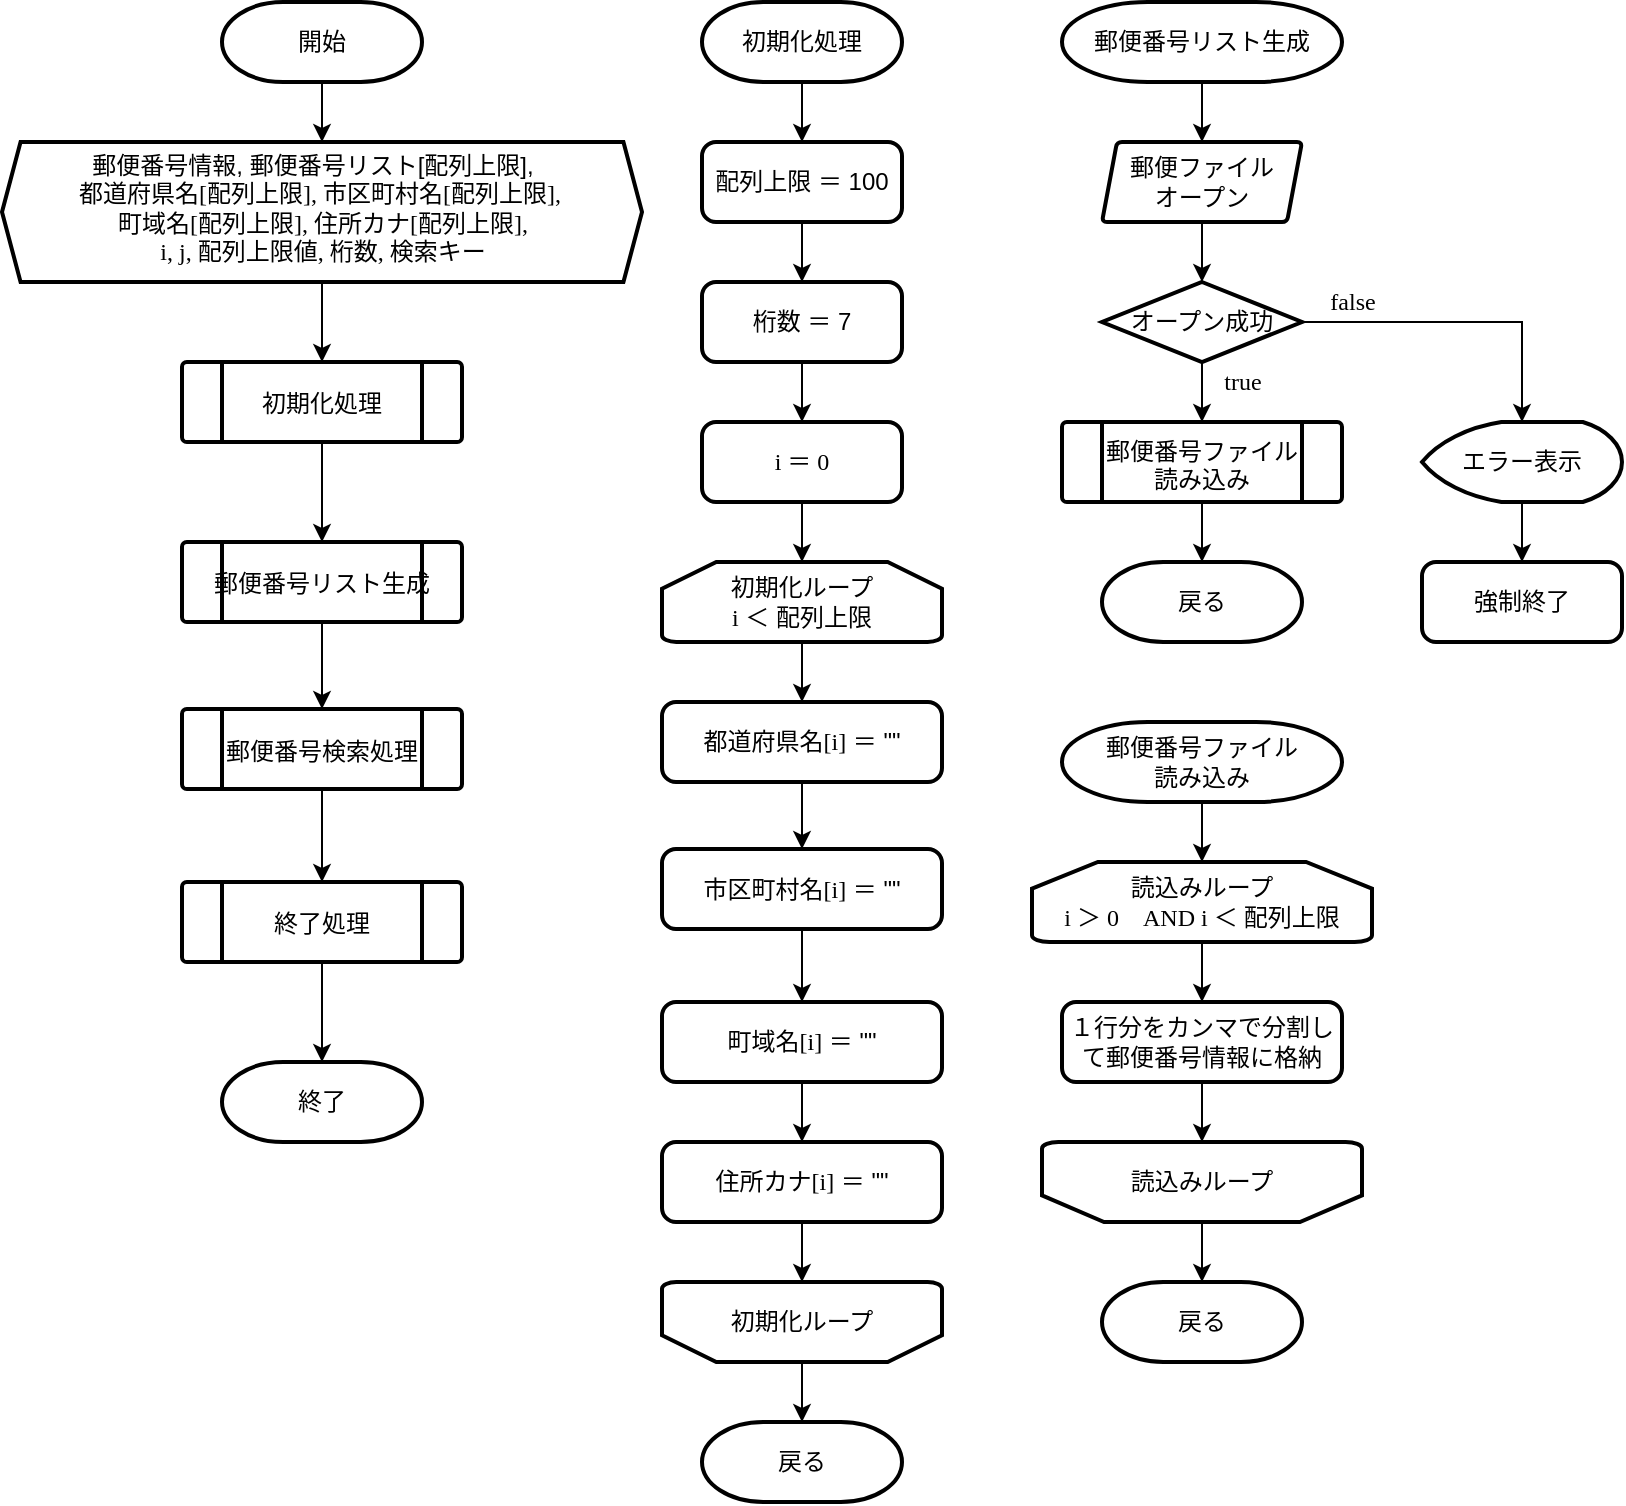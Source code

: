 <mxfile version="19.0.3" type="device" pages="2"><diagram id="S3SKfArpQaybx_oKeuju" name="42_findZIPcode_1"><mxGraphModel dx="1422" dy="865" grid="1" gridSize="10" guides="1" tooltips="1" connect="1" arrows="1" fold="1" page="1" pageScale="1" pageWidth="1169" pageHeight="827" math="0" shadow="0"><root><mxCell id="0"/><mxCell id="1" parent="0"/><mxCell id="yP7yYENtxyKzOOwDAvJY-1" value="" style="edgeStyle=orthogonalEdgeStyle;rounded=0;orthogonalLoop=1;jettySize=auto;html=1;" parent="1" source="yP7yYENtxyKzOOwDAvJY-2" target="yP7yYENtxyKzOOwDAvJY-4" edge="1"><mxGeometry relative="1" as="geometry"/></mxCell><mxCell id="yP7yYENtxyKzOOwDAvJY-2" value="開始" style="strokeWidth=2;html=1;shape=mxgraph.flowchart.terminator;whiteSpace=wrap;" parent="1" vertex="1"><mxGeometry x="190" y="40" width="100" height="40" as="geometry"/></mxCell><mxCell id="yP7yYENtxyKzOOwDAvJY-14" value="" style="edgeStyle=orthogonalEdgeStyle;rounded=0;orthogonalLoop=1;jettySize=auto;html=1;fontFamily=Lucida Console;" parent="1" source="yP7yYENtxyKzOOwDAvJY-4" target="yP7yYENtxyKzOOwDAvJY-6" edge="1"><mxGeometry relative="1" as="geometry"/></mxCell><mxCell id="yP7yYENtxyKzOOwDAvJY-4" value="郵便番号情報, 郵便番号リスト[配列上限],&amp;nbsp; &amp;nbsp;&lt;br&gt;都道府県名&lt;font face=&quot;Lucida Console&quot;&gt;[配列上限], 市区町村名[配列上限],&amp;nbsp;&lt;br&gt;&lt;/font&gt;町域名&lt;font face=&quot;Lucida Console&quot;&gt;[配列上限],&amp;nbsp;住所カナ[配列上限], &lt;br&gt;i, j, 配列上限値, 桁数, 検索キー&lt;br&gt;&lt;br&gt;&lt;br&gt;&lt;/font&gt;" style="verticalLabelPosition=bottom;verticalAlign=top;html=1;shape=hexagon;perimeter=hexagonPerimeter2;arcSize=6;size=0.029;spacingTop=-72;strokeWidth=2;" parent="1" vertex="1"><mxGeometry x="80" y="110" width="320" height="70" as="geometry"/></mxCell><mxCell id="yP7yYENtxyKzOOwDAvJY-15" value="" style="edgeStyle=orthogonalEdgeStyle;rounded=0;orthogonalLoop=1;jettySize=auto;html=1;fontFamily=Lucida Console;" parent="1" source="yP7yYENtxyKzOOwDAvJY-6" target="yP7yYENtxyKzOOwDAvJY-11" edge="1"><mxGeometry relative="1" as="geometry"/></mxCell><mxCell id="yP7yYENtxyKzOOwDAvJY-6" value="初期化処理" style="verticalLabelPosition=bottom;verticalAlign=top;html=1;shape=process;whiteSpace=wrap;rounded=1;size=0.14;arcSize=6;spacingTop=-33;strokeWidth=2;" parent="1" vertex="1"><mxGeometry x="170" y="220" width="140" height="40" as="geometry"/></mxCell><mxCell id="yP7yYENtxyKzOOwDAvJY-7" value="終了" style="strokeWidth=2;html=1;shape=mxgraph.flowchart.terminator;whiteSpace=wrap;" parent="1" vertex="1"><mxGeometry x="190" y="570" width="100" height="40" as="geometry"/></mxCell><mxCell id="yP7yYENtxyKzOOwDAvJY-18" value="" style="edgeStyle=orthogonalEdgeStyle;rounded=0;orthogonalLoop=1;jettySize=auto;html=1;fontFamily=Lucida Console;" parent="1" source="yP7yYENtxyKzOOwDAvJY-9" target="yP7yYENtxyKzOOwDAvJY-7" edge="1"><mxGeometry relative="1" as="geometry"/></mxCell><mxCell id="yP7yYENtxyKzOOwDAvJY-9" value="終了処理" style="verticalLabelPosition=bottom;verticalAlign=top;html=1;shape=process;whiteSpace=wrap;rounded=1;size=0.14;arcSize=6;spacingTop=-33;strokeWidth=2;" parent="1" vertex="1"><mxGeometry x="170" y="480" width="140" height="40" as="geometry"/></mxCell><mxCell id="yP7yYENtxyKzOOwDAvJY-16" value="" style="edgeStyle=orthogonalEdgeStyle;rounded=0;orthogonalLoop=1;jettySize=auto;html=1;fontFamily=Lucida Console;" parent="1" source="yP7yYENtxyKzOOwDAvJY-11" target="yP7yYENtxyKzOOwDAvJY-12" edge="1"><mxGeometry relative="1" as="geometry"/></mxCell><mxCell id="yP7yYENtxyKzOOwDAvJY-11" value="郵便番号リスト生成" style="verticalLabelPosition=bottom;verticalAlign=top;html=1;shape=process;whiteSpace=wrap;rounded=1;size=0.14;arcSize=6;spacingTop=-33;strokeWidth=2;" parent="1" vertex="1"><mxGeometry x="170" y="310" width="140" height="40" as="geometry"/></mxCell><mxCell id="yP7yYENtxyKzOOwDAvJY-17" value="" style="edgeStyle=orthogonalEdgeStyle;rounded=0;orthogonalLoop=1;jettySize=auto;html=1;fontFamily=Lucida Console;" parent="1" source="yP7yYENtxyKzOOwDAvJY-12" target="yP7yYENtxyKzOOwDAvJY-9" edge="1"><mxGeometry relative="1" as="geometry"/></mxCell><mxCell id="yP7yYENtxyKzOOwDAvJY-12" value="郵便番号検索処理" style="verticalLabelPosition=bottom;verticalAlign=top;html=1;shape=process;whiteSpace=wrap;rounded=1;size=0.14;arcSize=6;spacingTop=-33;strokeWidth=2;" parent="1" vertex="1"><mxGeometry x="170" y="393.5" width="140" height="40" as="geometry"/></mxCell><mxCell id="XFPXb5_X1I16_UNLCFkq-2" value="" style="edgeStyle=orthogonalEdgeStyle;rounded=0;orthogonalLoop=1;jettySize=auto;html=1;fontFamily=Lucida Console;" parent="1" source="yP7yYENtxyKzOOwDAvJY-19" target="XFPXb5_X1I16_UNLCFkq-1" edge="1"><mxGeometry relative="1" as="geometry"/></mxCell><mxCell id="yP7yYENtxyKzOOwDAvJY-19" value="配列上限 ＝ 100" style="rounded=1;whiteSpace=wrap;html=1;absoluteArcSize=1;arcSize=14;strokeWidth=2;" parent="1" vertex="1"><mxGeometry x="430" y="110" width="100" height="40" as="geometry"/></mxCell><mxCell id="yP7yYENtxyKzOOwDAvJY-30" value="" style="edgeStyle=orthogonalEdgeStyle;rounded=0;orthogonalLoop=1;jettySize=auto;html=1;fontFamily=Lucida Console;" parent="1" source="yP7yYENtxyKzOOwDAvJY-20" target="yP7yYENtxyKzOOwDAvJY-19" edge="1"><mxGeometry relative="1" as="geometry"/></mxCell><mxCell id="yP7yYENtxyKzOOwDAvJY-20" value="初期化処理" style="strokeWidth=2;html=1;shape=mxgraph.flowchart.terminator;whiteSpace=wrap;" parent="1" vertex="1"><mxGeometry x="430" y="40" width="100" height="40" as="geometry"/></mxCell><mxCell id="yP7yYENtxyKzOOwDAvJY-33" value="" style="edgeStyle=orthogonalEdgeStyle;rounded=0;orthogonalLoop=1;jettySize=auto;html=1;fontFamily=Lucida Console;" parent="1" source="yP7yYENtxyKzOOwDAvJY-22" target="yP7yYENtxyKzOOwDAvJY-24" edge="1"><mxGeometry relative="1" as="geometry"/></mxCell><mxCell id="yP7yYENtxyKzOOwDAvJY-22" value="&lt;span style=&quot;background-color: initial;&quot;&gt;初期化ループ&lt;br&gt;&lt;font face=&quot;Lucida Console&quot;&gt;i&lt;/font&gt; ＜ 配列上限&lt;br&gt;&lt;/span&gt;" style="strokeWidth=2;html=1;shape=mxgraph.flowchart.loop_limit;whiteSpace=wrap;" parent="1" vertex="1"><mxGeometry x="410" y="320" width="140" height="40" as="geometry"/></mxCell><mxCell id="yP7yYENtxyKzOOwDAvJY-32" value="" style="edgeStyle=orthogonalEdgeStyle;rounded=0;orthogonalLoop=1;jettySize=auto;html=1;fontFamily=Lucida Console;" parent="1" source="yP7yYENtxyKzOOwDAvJY-23" target="yP7yYENtxyKzOOwDAvJY-22" edge="1"><mxGeometry relative="1" as="geometry"/></mxCell><mxCell id="yP7yYENtxyKzOOwDAvJY-23" value="&lt;font face=&quot;Lucida Console&quot;&gt;i ＝ 0&lt;/font&gt;" style="rounded=1;whiteSpace=wrap;html=1;absoluteArcSize=1;arcSize=14;strokeWidth=2;" parent="1" vertex="1"><mxGeometry x="430" y="250" width="100" height="40" as="geometry"/></mxCell><mxCell id="yP7yYENtxyKzOOwDAvJY-34" value="" style="edgeStyle=orthogonalEdgeStyle;rounded=0;orthogonalLoop=1;jettySize=auto;html=1;fontFamily=Lucida Console;" parent="1" source="yP7yYENtxyKzOOwDAvJY-24" target="yP7yYENtxyKzOOwDAvJY-25" edge="1"><mxGeometry relative="1" as="geometry"/></mxCell><mxCell id="yP7yYENtxyKzOOwDAvJY-24" value="都道府県名&lt;font face=&quot;Lucida Console&quot;&gt;[i]&lt;/font&gt; ＝ &quot;&quot;" style="rounded=1;whiteSpace=wrap;html=1;absoluteArcSize=1;arcSize=14;strokeWidth=2;" parent="1" vertex="1"><mxGeometry x="410" y="390" width="140" height="40" as="geometry"/></mxCell><mxCell id="yP7yYENtxyKzOOwDAvJY-35" value="" style="edgeStyle=orthogonalEdgeStyle;rounded=0;orthogonalLoop=1;jettySize=auto;html=1;fontFamily=Lucida Console;" parent="1" source="yP7yYENtxyKzOOwDAvJY-25" target="yP7yYENtxyKzOOwDAvJY-26" edge="1"><mxGeometry relative="1" as="geometry"/></mxCell><mxCell id="yP7yYENtxyKzOOwDAvJY-25" value="市区町村名&lt;font face=&quot;Lucida Console&quot;&gt;[i]&lt;/font&gt; ＝ &quot;&quot;" style="rounded=1;whiteSpace=wrap;html=1;absoluteArcSize=1;arcSize=14;strokeWidth=2;" parent="1" vertex="1"><mxGeometry x="410" y="463.5" width="140" height="40" as="geometry"/></mxCell><mxCell id="yP7yYENtxyKzOOwDAvJY-59" style="edgeStyle=orthogonalEdgeStyle;rounded=0;orthogonalLoop=1;jettySize=auto;html=1;entryX=0.5;entryY=0;entryDx=0;entryDy=0;fontFamily=Lucida Console;" parent="1" source="yP7yYENtxyKzOOwDAvJY-26" target="yP7yYENtxyKzOOwDAvJY-27" edge="1"><mxGeometry relative="1" as="geometry"/></mxCell><mxCell id="yP7yYENtxyKzOOwDAvJY-26" value="町域名&lt;font face=&quot;Lucida Console&quot;&gt;[i]&lt;/font&gt; ＝ &quot;&quot;" style="rounded=1;whiteSpace=wrap;html=1;absoluteArcSize=1;arcSize=14;strokeWidth=2;" parent="1" vertex="1"><mxGeometry x="410" y="540" width="140" height="40" as="geometry"/></mxCell><mxCell id="yP7yYENtxyKzOOwDAvJY-37" value="" style="edgeStyle=orthogonalEdgeStyle;rounded=0;orthogonalLoop=1;jettySize=auto;html=1;fontFamily=Lucida Console;" parent="1" source="yP7yYENtxyKzOOwDAvJY-27" target="yP7yYENtxyKzOOwDAvJY-28" edge="1"><mxGeometry relative="1" as="geometry"/></mxCell><mxCell id="yP7yYENtxyKzOOwDAvJY-27" value="住所カナ&lt;font face=&quot;Lucida Console&quot;&gt;[i]&lt;/font&gt; ＝ &quot;&quot;" style="rounded=1;whiteSpace=wrap;html=1;absoluteArcSize=1;arcSize=14;strokeWidth=2;" parent="1" vertex="1"><mxGeometry x="410" y="610" width="140" height="40" as="geometry"/></mxCell><mxCell id="yP7yYENtxyKzOOwDAvJY-38" value="" style="edgeStyle=orthogonalEdgeStyle;rounded=0;orthogonalLoop=1;jettySize=auto;html=1;fontFamily=Lucida Console;" parent="1" source="yP7yYENtxyKzOOwDAvJY-28" target="yP7yYENtxyKzOOwDAvJY-29" edge="1"><mxGeometry relative="1" as="geometry"/></mxCell><mxCell id="yP7yYENtxyKzOOwDAvJY-28" value="&lt;span style=&quot;background-color: initial;&quot;&gt;初期化ループ&lt;br&gt;&lt;/span&gt;" style="strokeWidth=2;html=1;shape=mxgraph.flowchart.loop_limit;whiteSpace=wrap;flipV=1;" parent="1" vertex="1"><mxGeometry x="410" y="680" width="140" height="40" as="geometry"/></mxCell><mxCell id="yP7yYENtxyKzOOwDAvJY-29" value="戻る" style="strokeWidth=2;html=1;shape=mxgraph.flowchart.terminator;whiteSpace=wrap;" parent="1" vertex="1"><mxGeometry x="430" y="750" width="100" height="40" as="geometry"/></mxCell><mxCell id="yP7yYENtxyKzOOwDAvJY-78" value="" style="edgeStyle=orthogonalEdgeStyle;rounded=0;orthogonalLoop=1;jettySize=auto;html=1;fontFamily=Lucida Console;" parent="1" source="yP7yYENtxyKzOOwDAvJY-39" target="yP7yYENtxyKzOOwDAvJY-77" edge="1"><mxGeometry relative="1" as="geometry"/></mxCell><mxCell id="yP7yYENtxyKzOOwDAvJY-39" value="郵便番号リスト生成" style="strokeWidth=2;html=1;shape=mxgraph.flowchart.terminator;whiteSpace=wrap;" parent="1" vertex="1"><mxGeometry x="610" y="40" width="140" height="40" as="geometry"/></mxCell><mxCell id="yP7yYENtxyKzOOwDAvJY-47" value="" style="edgeStyle=orthogonalEdgeStyle;rounded=0;orthogonalLoop=1;jettySize=auto;html=1;fontFamily=Lucida Console;" parent="1" source="yP7yYENtxyKzOOwDAvJY-41" target="yP7yYENtxyKzOOwDAvJY-43" edge="1"><mxGeometry relative="1" as="geometry"><Array as="points"><mxPoint x="680" y="220"/><mxPoint x="680" y="220"/></Array></mxGeometry></mxCell><mxCell id="yP7yYENtxyKzOOwDAvJY-51" style="edgeStyle=orthogonalEdgeStyle;rounded=0;orthogonalLoop=1;jettySize=auto;html=1;entryX=0.5;entryY=0;entryDx=0;entryDy=0;entryPerimeter=0;fontFamily=Lucida Console;" parent="1" source="yP7yYENtxyKzOOwDAvJY-41" target="yP7yYENtxyKzOOwDAvJY-50" edge="1"><mxGeometry relative="1" as="geometry"/></mxCell><mxCell id="yP7yYENtxyKzOOwDAvJY-41" value="オープン成功" style="strokeWidth=2;html=1;shape=mxgraph.flowchart.decision;whiteSpace=wrap;fontFamily=Lucida Console;" parent="1" vertex="1"><mxGeometry x="630" y="180" width="100" height="40" as="geometry"/></mxCell><mxCell id="yP7yYENtxyKzOOwDAvJY-43" value="郵便番号ファイル&lt;br&gt;読み込み" style="verticalLabelPosition=bottom;verticalAlign=top;html=1;shape=process;whiteSpace=wrap;rounded=1;size=0.14;arcSize=6;spacingTop=-39;strokeWidth=2;" parent="1" vertex="1"><mxGeometry x="610" y="250" width="140" height="40" as="geometry"/></mxCell><mxCell id="yP7yYENtxyKzOOwDAvJY-48" value="true" style="text;html=1;align=center;verticalAlign=middle;resizable=0;points=[];autosize=1;strokeColor=none;fillColor=none;fontFamily=Lucida Console;" parent="1" vertex="1"><mxGeometry x="680" y="220" width="40" height="20" as="geometry"/></mxCell><mxCell id="yP7yYENtxyKzOOwDAvJY-54" value="" style="edgeStyle=orthogonalEdgeStyle;rounded=0;orthogonalLoop=1;jettySize=auto;html=1;fontFamily=Lucida Console;" parent="1" source="yP7yYENtxyKzOOwDAvJY-50" target="yP7yYENtxyKzOOwDAvJY-53" edge="1"><mxGeometry relative="1" as="geometry"/></mxCell><mxCell id="yP7yYENtxyKzOOwDAvJY-50" value="エラー表示" style="strokeWidth=2;html=1;shape=mxgraph.flowchart.display;whiteSpace=wrap;fontFamily=Lucida Console;" parent="1" vertex="1"><mxGeometry x="790" y="250" width="100" height="40" as="geometry"/></mxCell><mxCell id="yP7yYENtxyKzOOwDAvJY-52" value="false" style="text;html=1;align=center;verticalAlign=middle;resizable=0;points=[];autosize=1;strokeColor=none;fillColor=none;fontFamily=Lucida Console;" parent="1" vertex="1"><mxGeometry x="730" y="180" width="50" height="20" as="geometry"/></mxCell><mxCell id="yP7yYENtxyKzOOwDAvJY-53" value="強制終了" style="rounded=1;whiteSpace=wrap;html=1;absoluteArcSize=1;arcSize=14;strokeWidth=2;" parent="1" vertex="1"><mxGeometry x="790" y="320" width="100" height="40" as="geometry"/></mxCell><mxCell id="yP7yYENtxyKzOOwDAvJY-64" value="" style="edgeStyle=orthogonalEdgeStyle;rounded=0;orthogonalLoop=1;jettySize=auto;html=1;fontFamily=Lucida Console;exitX=0.5;exitY=1;exitDx=0;exitDy=0;" parent="1" source="yP7yYENtxyKzOOwDAvJY-43" target="yP7yYENtxyKzOOwDAvJY-63" edge="1"><mxGeometry relative="1" as="geometry"><mxPoint x="680" y="434" as="sourcePoint"/></mxGeometry></mxCell><mxCell id="yP7yYENtxyKzOOwDAvJY-63" value="戻る" style="strokeWidth=2;html=1;shape=mxgraph.flowchart.terminator;whiteSpace=wrap;" parent="1" vertex="1"><mxGeometry x="630" y="320" width="100" height="40" as="geometry"/></mxCell><mxCell id="yP7yYENtxyKzOOwDAvJY-72" value="" style="edgeStyle=orthogonalEdgeStyle;rounded=0;orthogonalLoop=1;jettySize=auto;html=1;fontFamily=Lucida Console;" parent="1" source="yP7yYENtxyKzOOwDAvJY-67" target="yP7yYENtxyKzOOwDAvJY-70" edge="1"><mxGeometry relative="1" as="geometry"/></mxCell><mxCell id="yP7yYENtxyKzOOwDAvJY-67" value="郵便番号ファイル&lt;br&gt;読み込み" style="strokeWidth=2;html=1;shape=mxgraph.flowchart.terminator;whiteSpace=wrap;" parent="1" vertex="1"><mxGeometry x="610" y="400" width="140" height="40" as="geometry"/></mxCell><mxCell id="yP7yYENtxyKzOOwDAvJY-83" value="" style="edgeStyle=orthogonalEdgeStyle;rounded=0;orthogonalLoop=1;jettySize=auto;html=1;fontFamily=Lucida Console;" parent="1" source="yP7yYENtxyKzOOwDAvJY-70" target="yP7yYENtxyKzOOwDAvJY-76" edge="1"><mxGeometry relative="1" as="geometry"/></mxCell><mxCell id="yP7yYENtxyKzOOwDAvJY-70" value="&lt;span style=&quot;background-color: initial;&quot;&gt;読込みループ&lt;br&gt;&lt;font face=&quot;Lucida Console&quot;&gt;i ＞ 0　AND i ＜ 配列上限&lt;/font&gt;&lt;br&gt;&lt;/span&gt;" style="strokeWidth=2;html=1;shape=mxgraph.flowchart.loop_limit;whiteSpace=wrap;" parent="1" vertex="1"><mxGeometry x="595" y="470" width="170" height="40" as="geometry"/></mxCell><mxCell id="yP7yYENtxyKzOOwDAvJY-75" value="" style="edgeStyle=orthogonalEdgeStyle;rounded=0;orthogonalLoop=1;jettySize=auto;html=1;fontFamily=Lucida Console;" parent="1" source="yP7yYENtxyKzOOwDAvJY-73" target="yP7yYENtxyKzOOwDAvJY-74" edge="1"><mxGeometry relative="1" as="geometry"/></mxCell><mxCell id="yP7yYENtxyKzOOwDAvJY-73" value="&lt;span style=&quot;background-color: initial;&quot;&gt;読込みループ&lt;br&gt;&lt;/span&gt;" style="strokeWidth=2;html=1;shape=mxgraph.flowchart.loop_limit;whiteSpace=wrap;flipV=1;" parent="1" vertex="1"><mxGeometry x="600" y="610" width="160" height="40" as="geometry"/></mxCell><mxCell id="yP7yYENtxyKzOOwDAvJY-74" value="戻る" style="strokeWidth=2;html=1;shape=mxgraph.flowchart.terminator;whiteSpace=wrap;" parent="1" vertex="1"><mxGeometry x="630" y="680" width="100" height="40" as="geometry"/></mxCell><mxCell id="yP7yYENtxyKzOOwDAvJY-82" value="" style="edgeStyle=orthogonalEdgeStyle;rounded=0;orthogonalLoop=1;jettySize=auto;html=1;fontFamily=Lucida Console;entryX=0.5;entryY=1;entryDx=0;entryDy=0;entryPerimeter=0;" parent="1" source="yP7yYENtxyKzOOwDAvJY-76" target="yP7yYENtxyKzOOwDAvJY-73" edge="1"><mxGeometry relative="1" as="geometry"><mxPoint x="680" y="610" as="targetPoint"/></mxGeometry></mxCell><mxCell id="yP7yYENtxyKzOOwDAvJY-76" value="１行分をカンマで分割して郵便番号情報に格納" style="rounded=1;whiteSpace=wrap;html=1;absoluteArcSize=1;arcSize=14;strokeWidth=2;" parent="1" vertex="1"><mxGeometry x="610" y="540" width="140" height="40" as="geometry"/></mxCell><mxCell id="yP7yYENtxyKzOOwDAvJY-80" style="edgeStyle=orthogonalEdgeStyle;rounded=0;orthogonalLoop=1;jettySize=auto;html=1;entryX=0.5;entryY=0;entryDx=0;entryDy=0;entryPerimeter=0;fontFamily=Lucida Console;" parent="1" source="yP7yYENtxyKzOOwDAvJY-77" target="yP7yYENtxyKzOOwDAvJY-41" edge="1"><mxGeometry relative="1" as="geometry"/></mxCell><mxCell id="yP7yYENtxyKzOOwDAvJY-77" value="郵便ファイル&lt;br&gt;オープン" style="shape=parallelogram;html=1;strokeWidth=2;perimeter=parallelogramPerimeter;whiteSpace=wrap;rounded=1;arcSize=5;size=0.075;fontFamily=Lucida Console;" parent="1" vertex="1"><mxGeometry x="630" y="110" width="100" height="40" as="geometry"/></mxCell><mxCell id="XFPXb5_X1I16_UNLCFkq-3" value="" style="edgeStyle=orthogonalEdgeStyle;rounded=0;orthogonalLoop=1;jettySize=auto;html=1;fontFamily=Lucida Console;" parent="1" source="XFPXb5_X1I16_UNLCFkq-1" target="yP7yYENtxyKzOOwDAvJY-23" edge="1"><mxGeometry relative="1" as="geometry"/></mxCell><mxCell id="XFPXb5_X1I16_UNLCFkq-1" value="桁数 ＝ 7" style="rounded=1;whiteSpace=wrap;html=1;absoluteArcSize=1;arcSize=14;strokeWidth=2;" parent="1" vertex="1"><mxGeometry x="430" y="180" width="100" height="40" as="geometry"/></mxCell></root></mxGraphModel></diagram><diagram name="42_findZIPcode_2" id="wftz3MLPcsyie2gzZg4W"><mxGraphModel dx="1422" dy="865" grid="1" gridSize="10" guides="1" tooltips="1" connect="1" arrows="1" fold="1" page="1" pageScale="1" pageWidth="1169" pageHeight="827" math="0" shadow="0"><root><mxCell id="nYht17d3G1vl--Vjp7cC-0"/><mxCell id="nYht17d3G1vl--Vjp7cC-1" parent="nYht17d3G1vl--Vjp7cC-0"/><mxCell id="nYht17d3G1vl--Vjp7cC-2" value="" style="edgeStyle=orthogonalEdgeStyle;rounded=0;orthogonalLoop=1;jettySize=auto;html=1;" parent="nYht17d3G1vl--Vjp7cC-1" source="nYht17d3G1vl--Vjp7cC-3" target="nYht17d3G1vl--Vjp7cC-5" edge="1"><mxGeometry relative="1" as="geometry"/></mxCell><mxCell id="nYht17d3G1vl--Vjp7cC-3" value="開始" style="strokeWidth=2;html=1;shape=mxgraph.flowchart.terminator;whiteSpace=wrap;" parent="nYht17d3G1vl--Vjp7cC-1" vertex="1"><mxGeometry x="190" y="40" width="100" height="40" as="geometry"/></mxCell><mxCell id="nYht17d3G1vl--Vjp7cC-4" value="" style="edgeStyle=orthogonalEdgeStyle;rounded=0;orthogonalLoop=1;jettySize=auto;html=1;fontFamily=Lucida Console;" parent="nYht17d3G1vl--Vjp7cC-1" source="nYht17d3G1vl--Vjp7cC-5" target="nYht17d3G1vl--Vjp7cC-7" edge="1"><mxGeometry relative="1" as="geometry"/></mxCell><mxCell id="nYht17d3G1vl--Vjp7cC-5" value="郵便番号情報リスト, 郵便番号リスト[配列上限],&amp;nbsp; &amp;nbsp;&lt;br&gt;都道府県名&lt;font face=&quot;Lucida Console&quot;&gt;[配列上限], 市区町村名[配列上限],&amp;nbsp;&lt;br&gt;&lt;/font&gt;町域名&lt;font face=&quot;Lucida Console&quot;&gt;[配列上限],&amp;nbsp;住所カナ[配列上限], &lt;br&gt;i, j, 配列上限値, 郵便番号桁数, 検索番号&lt;br&gt;&lt;br&gt;&lt;br&gt;&lt;/font&gt;" style="verticalLabelPosition=bottom;verticalAlign=top;html=1;shape=hexagon;perimeter=hexagonPerimeter2;arcSize=6;size=0.029;spacingTop=-72;strokeWidth=2;" parent="nYht17d3G1vl--Vjp7cC-1" vertex="1"><mxGeometry x="80" y="110" width="320" height="70" as="geometry"/></mxCell><mxCell id="nYht17d3G1vl--Vjp7cC-6" value="" style="edgeStyle=orthogonalEdgeStyle;rounded=0;orthogonalLoop=1;jettySize=auto;html=1;fontFamily=Lucida Console;" parent="nYht17d3G1vl--Vjp7cC-1" source="nYht17d3G1vl--Vjp7cC-7" target="nYht17d3G1vl--Vjp7cC-12" edge="1"><mxGeometry relative="1" as="geometry"/></mxCell><mxCell id="nYht17d3G1vl--Vjp7cC-7" value="初期化処理" style="verticalLabelPosition=bottom;verticalAlign=top;html=1;shape=process;whiteSpace=wrap;rounded=1;size=0.14;arcSize=6;spacingTop=-33;strokeWidth=2;" parent="nYht17d3G1vl--Vjp7cC-1" vertex="1"><mxGeometry x="170" y="220" width="140" height="40" as="geometry"/></mxCell><mxCell id="nYht17d3G1vl--Vjp7cC-8" value="終了" style="strokeWidth=2;html=1;shape=mxgraph.flowchart.terminator;whiteSpace=wrap;" parent="nYht17d3G1vl--Vjp7cC-1" vertex="1"><mxGeometry x="190" y="570" width="100" height="40" as="geometry"/></mxCell><mxCell id="nYht17d3G1vl--Vjp7cC-9" value="" style="edgeStyle=orthogonalEdgeStyle;rounded=0;orthogonalLoop=1;jettySize=auto;html=1;fontFamily=Lucida Console;" parent="nYht17d3G1vl--Vjp7cC-1" source="nYht17d3G1vl--Vjp7cC-10" target="nYht17d3G1vl--Vjp7cC-8" edge="1"><mxGeometry relative="1" as="geometry"/></mxCell><mxCell id="nYht17d3G1vl--Vjp7cC-10" value="終了処理" style="verticalLabelPosition=bottom;verticalAlign=top;html=1;shape=process;whiteSpace=wrap;rounded=1;size=0.14;arcSize=6;spacingTop=-33;strokeWidth=2;" parent="nYht17d3G1vl--Vjp7cC-1" vertex="1"><mxGeometry x="170" y="480" width="140" height="40" as="geometry"/></mxCell><mxCell id="nYht17d3G1vl--Vjp7cC-11" value="" style="edgeStyle=orthogonalEdgeStyle;rounded=0;orthogonalLoop=1;jettySize=auto;html=1;fontFamily=Lucida Console;" parent="nYht17d3G1vl--Vjp7cC-1" source="nYht17d3G1vl--Vjp7cC-12" target="nYht17d3G1vl--Vjp7cC-14" edge="1"><mxGeometry relative="1" as="geometry"/></mxCell><mxCell id="nYht17d3G1vl--Vjp7cC-12" value="郵便番号リスト生成" style="verticalLabelPosition=bottom;verticalAlign=top;html=1;shape=process;whiteSpace=wrap;rounded=1;size=0.14;arcSize=6;spacingTop=-33;strokeWidth=2;" parent="nYht17d3G1vl--Vjp7cC-1" vertex="1"><mxGeometry x="170" y="310" width="140" height="40" as="geometry"/></mxCell><mxCell id="nYht17d3G1vl--Vjp7cC-13" value="" style="edgeStyle=orthogonalEdgeStyle;rounded=0;orthogonalLoop=1;jettySize=auto;html=1;fontFamily=Lucida Console;" parent="nYht17d3G1vl--Vjp7cC-1" source="nYht17d3G1vl--Vjp7cC-14" target="nYht17d3G1vl--Vjp7cC-10" edge="1"><mxGeometry relative="1" as="geometry"/></mxCell><mxCell id="nYht17d3G1vl--Vjp7cC-14" value="郵便番号検索処理" style="verticalLabelPosition=bottom;verticalAlign=top;html=1;shape=process;whiteSpace=wrap;rounded=1;size=0.14;arcSize=6;spacingTop=-33;strokeWidth=2;" parent="nYht17d3G1vl--Vjp7cC-1" vertex="1"><mxGeometry x="170" y="393.5" width="140" height="40" as="geometry"/></mxCell><mxCell id="OyluOIJt5MtM3zTcL1Bk-7" style="edgeStyle=orthogonalEdgeStyle;rounded=0;orthogonalLoop=1;jettySize=auto;html=1;entryX=0.5;entryY=0;entryDx=0;entryDy=0;entryPerimeter=0;" edge="1" parent="nYht17d3G1vl--Vjp7cC-1" source="f0GZVhtGR1c8GX8NicOo-0" target="aSgqtQEXh7pCLtHuqLGJ-0"><mxGeometry relative="1" as="geometry"/></mxCell><mxCell id="f0GZVhtGR1c8GX8NicOo-0" value="郵便番号検索処理" style="strokeWidth=2;html=1;shape=mxgraph.flowchart.terminator;whiteSpace=wrap;" parent="nYht17d3G1vl--Vjp7cC-1" vertex="1"><mxGeometry x="500" y="40" width="120" height="40" as="geometry"/></mxCell><mxCell id="DITjGLYPclYLRkfSXpH3-3" style="edgeStyle=orthogonalEdgeStyle;rounded=0;orthogonalLoop=1;jettySize=auto;html=1;entryX=0.5;entryY=0;entryDx=0;entryDy=0;entryPerimeter=0;fontFamily=Lucida Console;" parent="nYht17d3G1vl--Vjp7cC-1" source="aSgqtQEXh7pCLtHuqLGJ-0" target="DITjGLYPclYLRkfSXpH3-0" edge="1"><mxGeometry relative="1" as="geometry"/></mxCell><mxCell id="aSgqtQEXh7pCLtHuqLGJ-0" value="&lt;span style=&quot;background-color: initial;&quot;&gt;検索キー入力ループ&lt;br&gt;&lt;/span&gt;" style="strokeWidth=2;html=1;shape=mxgraph.flowchart.loop_limit;whiteSpace=wrap;" parent="nYht17d3G1vl--Vjp7cC-1" vertex="1"><mxGeometry x="480" y="110" width="160" height="40" as="geometry"/></mxCell><mxCell id="DITjGLYPclYLRkfSXpH3-8" style="edgeStyle=orthogonalEdgeStyle;rounded=0;orthogonalLoop=1;jettySize=auto;html=1;entryX=0.5;entryY=0;entryDx=0;entryDy=0;entryPerimeter=0;fontFamily=Lucida Console;" parent="nYht17d3G1vl--Vjp7cC-1" source="aSgqtQEXh7pCLtHuqLGJ-1" target="DITjGLYPclYLRkfSXpH3-7" edge="1"><mxGeometry relative="1" as="geometry"/></mxCell><mxCell id="aSgqtQEXh7pCLtHuqLGJ-1" value="&lt;span style=&quot;background-color: initial;&quot;&gt;検索キー入力ループ&lt;br&gt;&lt;/span&gt;" style="strokeWidth=2;html=1;shape=mxgraph.flowchart.loop_limit;whiteSpace=wrap;flipV=1;" parent="nYht17d3G1vl--Vjp7cC-1" vertex="1"><mxGeometry x="480" y="560" width="160" height="40" as="geometry"/></mxCell><mxCell id="DITjGLYPclYLRkfSXpH3-4" style="edgeStyle=orthogonalEdgeStyle;rounded=0;orthogonalLoop=1;jettySize=auto;html=1;entryX=0.5;entryY=0;entryDx=0;entryDy=0;fontFamily=Lucida Console;" parent="nYht17d3G1vl--Vjp7cC-1" source="DITjGLYPclYLRkfSXpH3-0" target="DITjGLYPclYLRkfSXpH3-1" edge="1"><mxGeometry relative="1" as="geometry"/></mxCell><mxCell id="DITjGLYPclYLRkfSXpH3-0" value="郵便番号（7桁）？：" style="strokeWidth=2;html=1;shape=mxgraph.flowchart.display;whiteSpace=wrap;" parent="nYht17d3G1vl--Vjp7cC-1" vertex="1"><mxGeometry x="490" y="180" width="140" height="40" as="geometry"/></mxCell><mxCell id="DITjGLYPclYLRkfSXpH3-6" value="" style="edgeStyle=orthogonalEdgeStyle;rounded=0;orthogonalLoop=1;jettySize=auto;html=1;fontFamily=Lucida Console;" parent="nYht17d3G1vl--Vjp7cC-1" source="DITjGLYPclYLRkfSXpH3-1" target="DITjGLYPclYLRkfSXpH3-5" edge="1"><mxGeometry relative="1" as="geometry"/></mxCell><mxCell id="DITjGLYPclYLRkfSXpH3-1" value="検索番号" style="html=1;strokeWidth=2;shape=manualInput;whiteSpace=wrap;rounded=1;size=13;arcSize=0;spacingTop=6;" parent="nYht17d3G1vl--Vjp7cC-1" vertex="1"><mxGeometry x="510" y="250" width="100" height="40" as="geometry"/></mxCell><mxCell id="DITjGLYPclYLRkfSXpH3-9" style="edgeStyle=orthogonalEdgeStyle;rounded=0;orthogonalLoop=1;jettySize=auto;html=1;fontFamily=Lucida Console;exitX=1;exitY=0.5;exitDx=0;exitDy=0;exitPerimeter=0;" parent="nYht17d3G1vl--Vjp7cC-1" source="DITjGLYPclYLRkfSXpH3-5" edge="1"><mxGeometry relative="1" as="geometry"><mxPoint x="560" y="630" as="targetPoint"/><Array as="points"><mxPoint x="840" y="340"/><mxPoint x="840" y="630"/></Array></mxGeometry></mxCell><mxCell id="OyluOIJt5MtM3zTcL1Bk-6" style="edgeStyle=orthogonalEdgeStyle;rounded=0;orthogonalLoop=1;jettySize=auto;html=1;entryX=0.5;entryY=0;entryDx=0;entryDy=0;entryPerimeter=0;" edge="1" parent="nYht17d3G1vl--Vjp7cC-1" source="DITjGLYPclYLRkfSXpH3-5" target="DITjGLYPclYLRkfSXpH3-10"><mxGeometry relative="1" as="geometry"/></mxCell><mxCell id="DITjGLYPclYLRkfSXpH3-5" value="検索番号 ＜＞ 0" style="strokeWidth=2;html=1;shape=mxgraph.flowchart.decision;whiteSpace=wrap;fontFamily=Lucida Console;" parent="nYht17d3G1vl--Vjp7cC-1" vertex="1"><mxGeometry x="485" y="320" width="150" height="40" as="geometry"/></mxCell><mxCell id="DITjGLYPclYLRkfSXpH3-7" value="終了" style="strokeWidth=2;html=1;shape=mxgraph.flowchart.terminator;whiteSpace=wrap;" parent="nYht17d3G1vl--Vjp7cC-1" vertex="1"><mxGeometry x="510" y="660" width="100" height="40" as="geometry"/></mxCell><mxCell id="OyluOIJt5MtM3zTcL1Bk-1" style="edgeStyle=orthogonalEdgeStyle;rounded=0;orthogonalLoop=1;jettySize=auto;html=1;entryX=0.5;entryY=0;entryDx=0;entryDy=0;entryPerimeter=0;" edge="1" parent="nYht17d3G1vl--Vjp7cC-1" source="DITjGLYPclYLRkfSXpH3-10" target="OyluOIJt5MtM3zTcL1Bk-0"><mxGeometry relative="1" as="geometry"/></mxCell><mxCell id="OyluOIJt5MtM3zTcL1Bk-5" style="edgeStyle=orthogonalEdgeStyle;rounded=0;orthogonalLoop=1;jettySize=auto;html=1;entryX=0.5;entryY=0;entryDx=0;entryDy=0;" edge="1" parent="nYht17d3G1vl--Vjp7cC-1" source="DITjGLYPclYLRkfSXpH3-10" target="OyluOIJt5MtM3zTcL1Bk-3"><mxGeometry relative="1" as="geometry"/></mxCell><mxCell id="DITjGLYPclYLRkfSXpH3-10" value="検索番号 ＜＞ 桁数&lt;br&gt;AND&lt;br&gt;検索番号 ＜ 0" style="strokeWidth=2;html=1;shape=mxgraph.flowchart.decision;whiteSpace=wrap;fontFamily=Lucida Console;" parent="nYht17d3G1vl--Vjp7cC-1" vertex="1"><mxGeometry x="485" y="390" width="150" height="40" as="geometry"/></mxCell><mxCell id="OyluOIJt5MtM3zTcL1Bk-2" style="edgeStyle=orthogonalEdgeStyle;rounded=0;orthogonalLoop=1;jettySize=auto;html=1;exitX=0.5;exitY=1;exitDx=0;exitDy=0;exitPerimeter=0;" edge="1" parent="nYht17d3G1vl--Vjp7cC-1" source="OyluOIJt5MtM3zTcL1Bk-0"><mxGeometry relative="1" as="geometry"><mxPoint x="560" y="540" as="targetPoint"/><Array as="points"><mxPoint x="720" y="540"/><mxPoint x="560" y="540"/></Array></mxGeometry></mxCell><mxCell id="OyluOIJt5MtM3zTcL1Bk-0" value="エラーメッセージ" style="strokeWidth=2;html=1;shape=mxgraph.flowchart.display;whiteSpace=wrap;" vertex="1" parent="nYht17d3G1vl--Vjp7cC-1"><mxGeometry x="660" y="460" width="120" height="40" as="geometry"/></mxCell><mxCell id="OyluOIJt5MtM3zTcL1Bk-4" style="edgeStyle=orthogonalEdgeStyle;rounded=0;orthogonalLoop=1;jettySize=auto;html=1;entryX=0.5;entryY=1;entryDx=0;entryDy=0;entryPerimeter=0;" edge="1" parent="nYht17d3G1vl--Vjp7cC-1" source="OyluOIJt5MtM3zTcL1Bk-3" target="aSgqtQEXh7pCLtHuqLGJ-1"><mxGeometry relative="1" as="geometry"/></mxCell><mxCell id="OyluOIJt5MtM3zTcL1Bk-3" value="検索結果リスト格納" style="verticalLabelPosition=bottom;verticalAlign=top;html=1;shape=process;whiteSpace=wrap;rounded=1;size=0.14;arcSize=6;spacingTop=-33;strokeWidth=2;" vertex="1" parent="nYht17d3G1vl--Vjp7cC-1"><mxGeometry x="490" y="460" width="140" height="40" as="geometry"/></mxCell></root></mxGraphModel></diagram></mxfile>